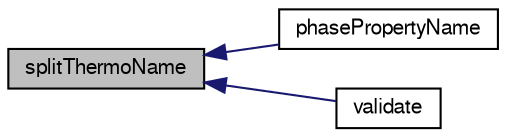 digraph "splitThermoName"
{
  bgcolor="transparent";
  edge [fontname="FreeSans",fontsize="10",labelfontname="FreeSans",labelfontsize="10"];
  node [fontname="FreeSans",fontsize="10",shape=record];
  rankdir="LR";
  Node1305 [label="splitThermoName",height=0.2,width=0.4,color="black", fillcolor="grey75", style="filled", fontcolor="black"];
  Node1305 -> Node1306 [dir="back",color="midnightblue",fontsize="10",style="solid",fontname="FreeSans"];
  Node1306 [label="phasePropertyName",height=0.2,width=0.4,color="black",URL="$a29734.html#a5d1edb9297e509e2525d2739e3609461"];
  Node1305 -> Node1307 [dir="back",color="midnightblue",fontsize="10",style="solid",fontname="FreeSans"];
  Node1307 [label="validate",height=0.2,width=0.4,color="black",URL="$a29734.html#a9c85a483aee8913a4ff0f76fa067c7c5",tooltip="Check that the thermodynamics package is consistent. "];
}
